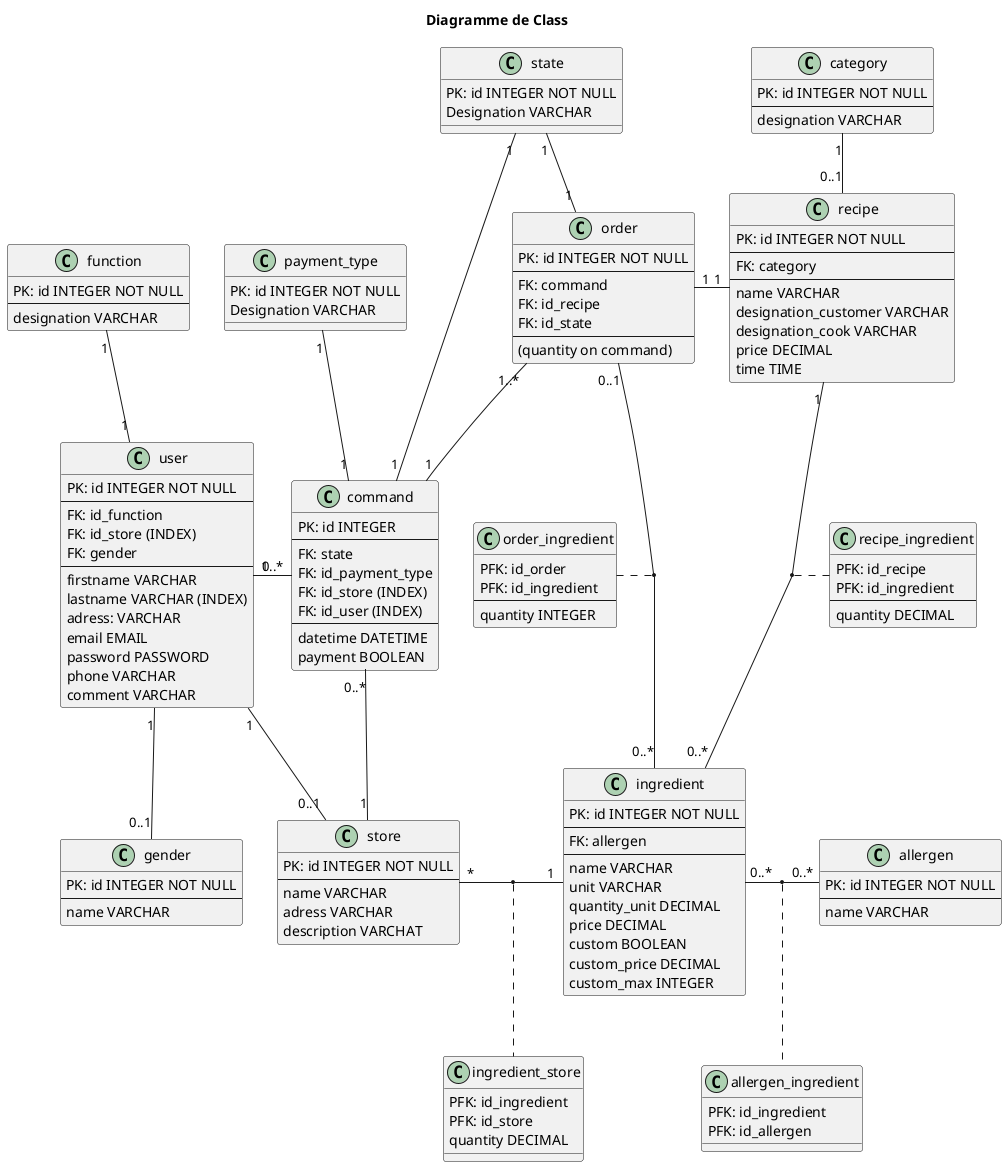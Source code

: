 @startuml 7_RelationalModel
title Diagramme de Class

class user{
    PK: id INTEGER NOT NULL
    --
    FK: id_function
    FK: id_store (INDEX)
    FK: gender
    --
    firstname VARCHAR
    lastname VARCHAR (INDEX)
    adress: VARCHAR
    email EMAIL
    password PASSWORD
    phone VARCHAR
    comment VARCHAR
}

class gender {
    PK: id INTEGER NOT NULL
    --
    name VARCHAR
}

class function {
    PK: id INTEGER NOT NULL
    --
    designation VARCHAR
}

class command{
    PK: id INTEGER
    --
    FK: state
    FK: id_payment_type
    FK: id_store (INDEX)
    FK: id_user (INDEX)
    --
    datetime DATETIME
    payment BOOLEAN
}

class state {
    PK: id INTEGER NOT NULL
    Designation VARCHAR
}

class payment_type {
    PK: id INTEGER NOT NULL
    Designation VARCHAR
}

class order{
    PK: id INTEGER NOT NULL
    --
    FK: command
    FK: id_recipe
    FK: id_state
    --
    (quantity on command)
}

class recipe{
    PK: id INTEGER NOT NULL
    --
    FK: category
    --
    name VARCHAR
    designation_customer VARCHAR
    designation_cook VARCHAR
    price DECIMAL
    time TIME
}

class category {
    PK: id INTEGER NOT NULL
    --
    designation VARCHAR
}

class ingredient{
    PK: id INTEGER NOT NULL
    --
    FK: allergen
    --
    name VARCHAR
    unit VARCHAR
    quantity_unit DECIMAL
    price DECIMAL
    custom BOOLEAN
    custom_price DECIMAL
    custom_max INTEGER
}

class allergen{
    PK: id INTEGER NOT NULL
    --
    name VARCHAR
}

class store{
    PK: id INTEGER NOT NULL
    --
    name VARCHAR
    adress VARCHAR
    description VARCHAT
}

class ingredient_store {
    PFK: id_ingredient
    PFK: id_store
    quantity DECIMAL
}

class recipe_ingredient{
    PFK: id_recipe
    PFK: id_ingredient
    --
    quantity DECIMAL
}

class allergen_ingredient {
    PFK: id_ingredient
    PFK: id_allergen
}

class order_ingredient {
    PFK: id_order
    PFK: id_ingredient
    --
    quantity INTEGER
}

store "*" - "1" ingredient
(store, ingredient) .. ingredient_store
ingredient "0..*" - "0..*" allergen
(ingredient, allergen) .. allergen_ingredient
recipe "1" -- "0..*" ingredient
(recipe, ingredient) . recipe_ingredient
order "0..1" -- "0..*" ingredient
order_ingredient . (order, ingredient)


order "1" - "1" recipe
order "1..*" -- "1" command
user "1" - "0..*" command
command "0..*" -- "1" store
user "1" -- "0..1" store
function "1" -- "1" user
state "1" - "1" command
state "1" -- "1" order
user "1" -- "0..1" gender
payment_type "1" -- "1" command
' recipe "0..1" - "1" category
category "1" -- "0..1" recipe


@enduml